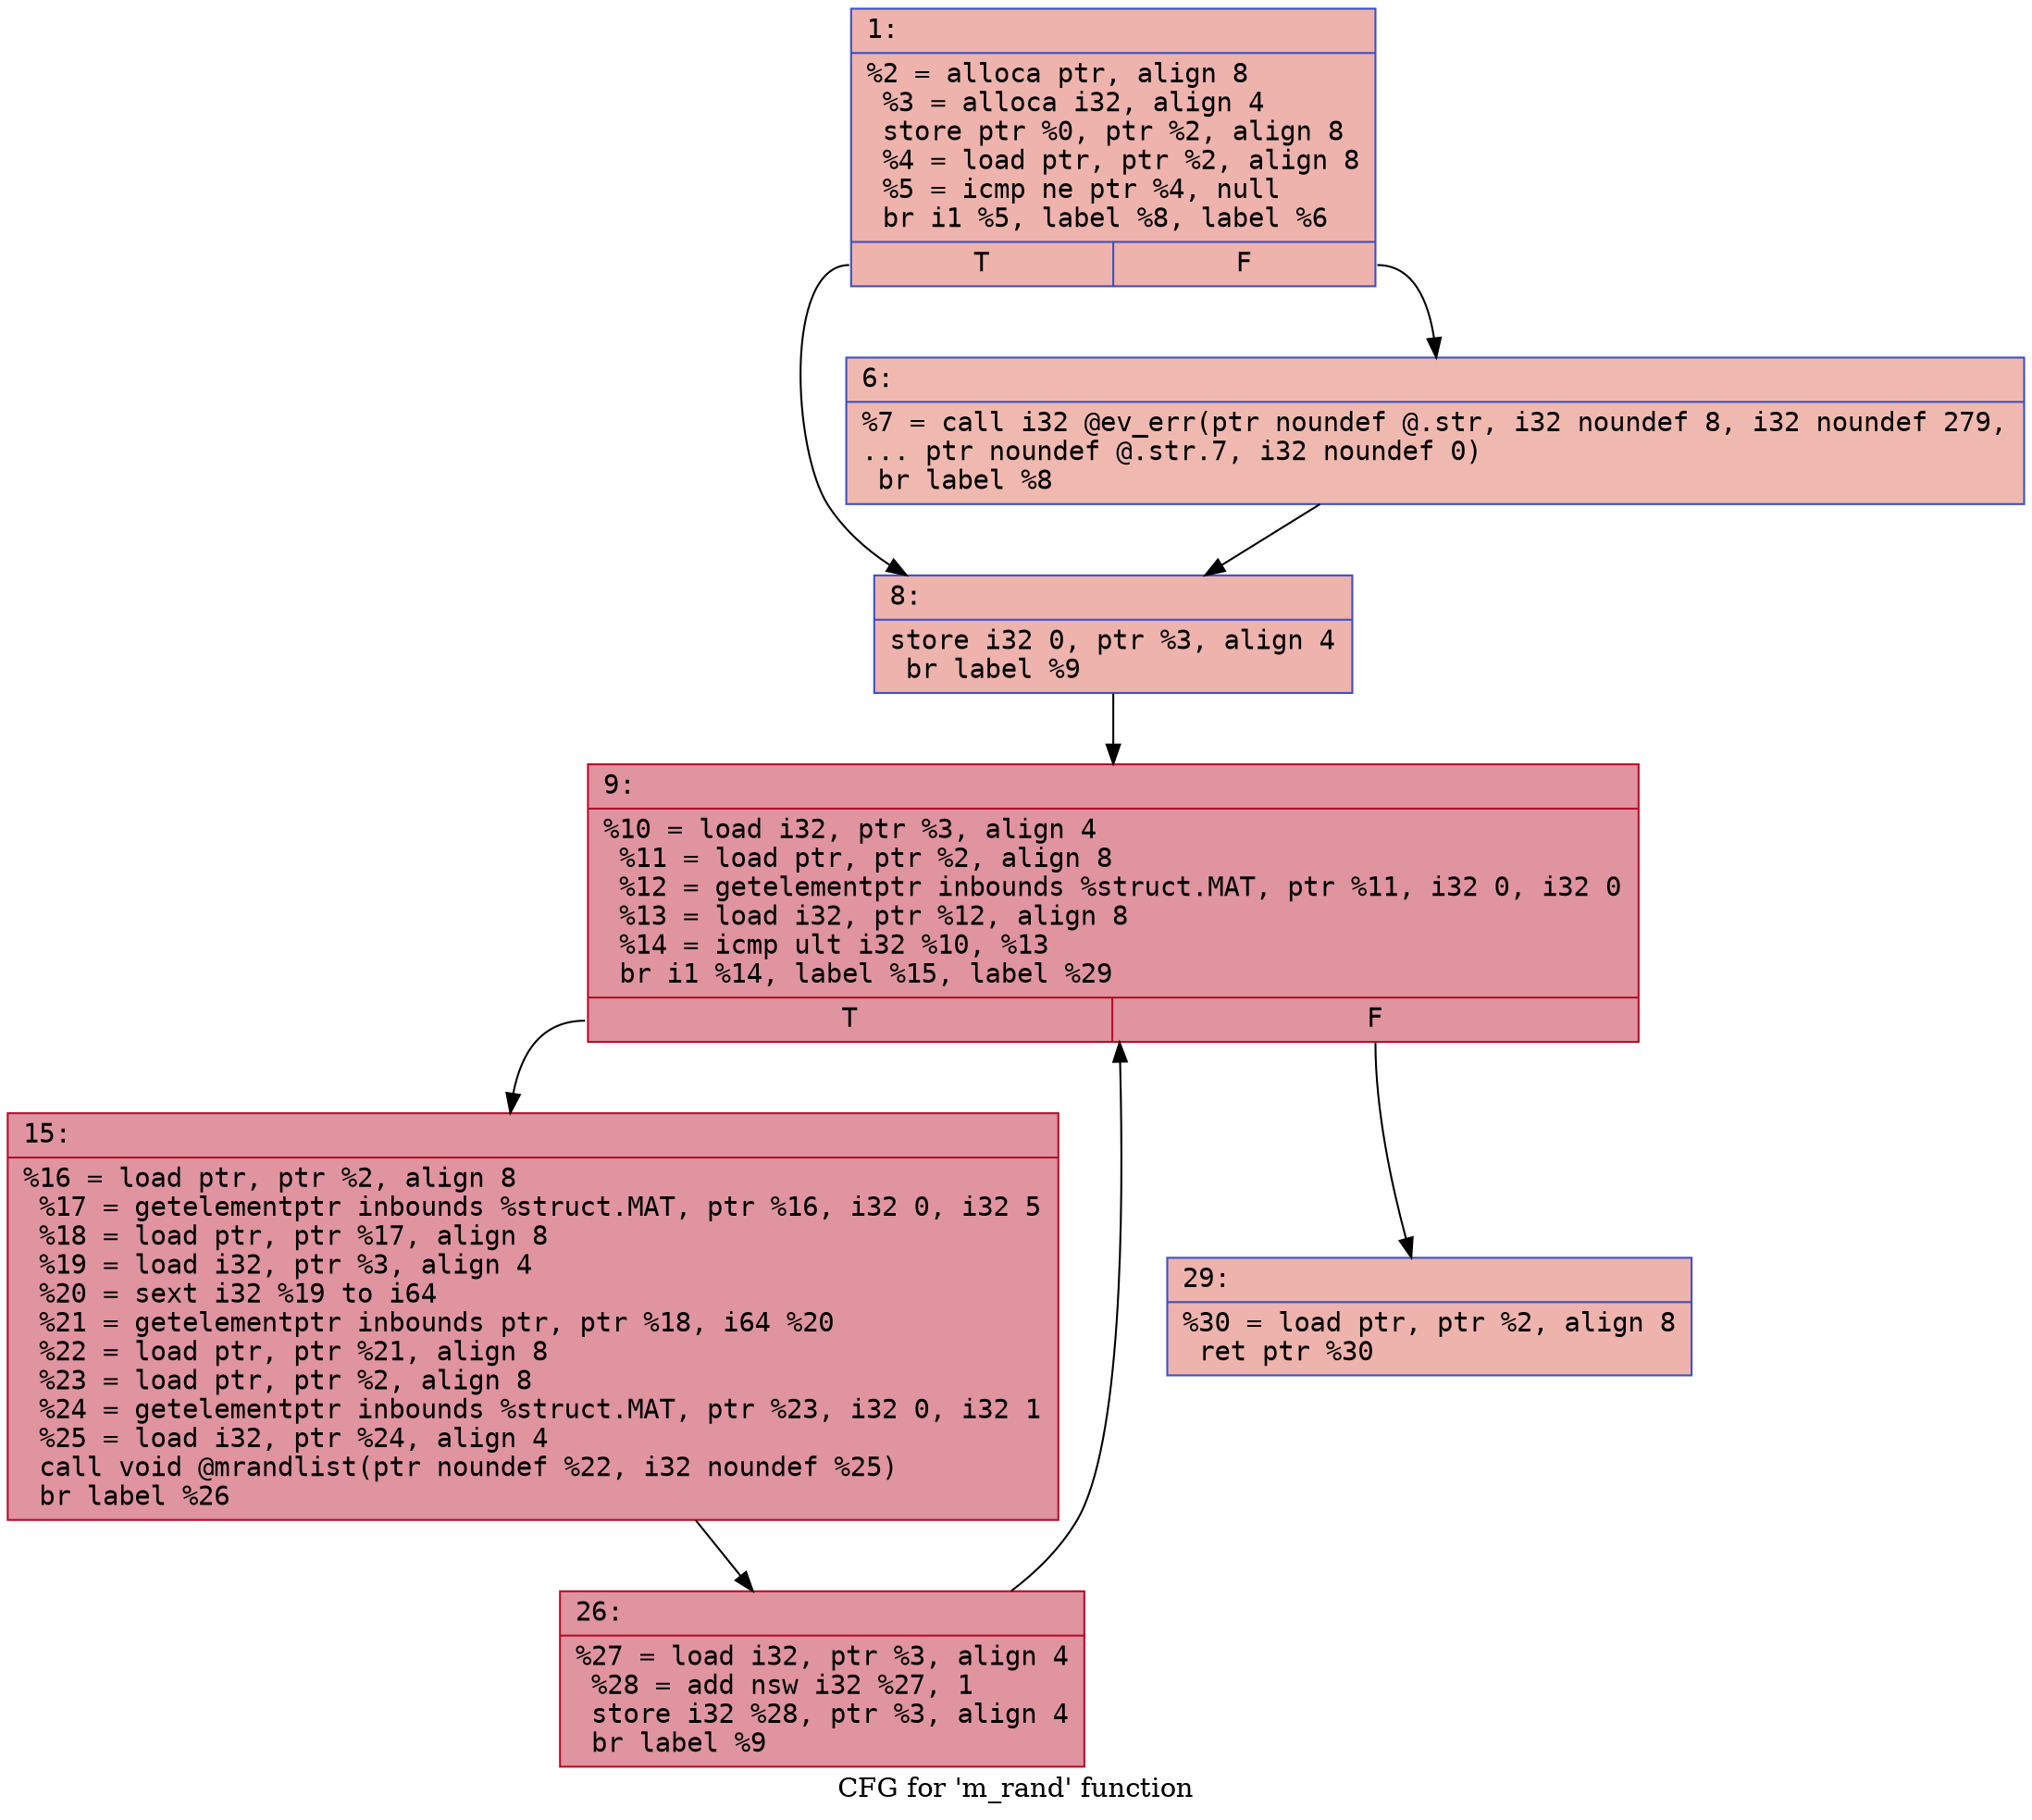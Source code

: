 digraph "CFG for 'm_rand' function" {
	label="CFG for 'm_rand' function";

	Node0x600000611fe0 [shape=record,color="#3d50c3ff", style=filled, fillcolor="#d6524470" fontname="Courier",label="{1:\l|  %2 = alloca ptr, align 8\l  %3 = alloca i32, align 4\l  store ptr %0, ptr %2, align 8\l  %4 = load ptr, ptr %2, align 8\l  %5 = icmp ne ptr %4, null\l  br i1 %5, label %8, label %6\l|{<s0>T|<s1>F}}"];
	Node0x600000611fe0:s0 -> Node0x600000612080[tooltip="1 -> 8\nProbability 62.50%" ];
	Node0x600000611fe0:s1 -> Node0x600000612030[tooltip="1 -> 6\nProbability 37.50%" ];
	Node0x600000612030 [shape=record,color="#3d50c3ff", style=filled, fillcolor="#de614d70" fontname="Courier",label="{6:\l|  %7 = call i32 @ev_err(ptr noundef @.str, i32 noundef 8, i32 noundef 279,\l... ptr noundef @.str.7, i32 noundef 0)\l  br label %8\l}"];
	Node0x600000612030 -> Node0x600000612080[tooltip="6 -> 8\nProbability 100.00%" ];
	Node0x600000612080 [shape=record,color="#3d50c3ff", style=filled, fillcolor="#d6524470" fontname="Courier",label="{8:\l|  store i32 0, ptr %3, align 4\l  br label %9\l}"];
	Node0x600000612080 -> Node0x6000006120d0[tooltip="8 -> 9\nProbability 100.00%" ];
	Node0x6000006120d0 [shape=record,color="#b70d28ff", style=filled, fillcolor="#b70d2870" fontname="Courier",label="{9:\l|  %10 = load i32, ptr %3, align 4\l  %11 = load ptr, ptr %2, align 8\l  %12 = getelementptr inbounds %struct.MAT, ptr %11, i32 0, i32 0\l  %13 = load i32, ptr %12, align 8\l  %14 = icmp ult i32 %10, %13\l  br i1 %14, label %15, label %29\l|{<s0>T|<s1>F}}"];
	Node0x6000006120d0:s0 -> Node0x600000612120[tooltip="9 -> 15\nProbability 96.88%" ];
	Node0x6000006120d0:s1 -> Node0x6000006121c0[tooltip="9 -> 29\nProbability 3.12%" ];
	Node0x600000612120 [shape=record,color="#b70d28ff", style=filled, fillcolor="#b70d2870" fontname="Courier",label="{15:\l|  %16 = load ptr, ptr %2, align 8\l  %17 = getelementptr inbounds %struct.MAT, ptr %16, i32 0, i32 5\l  %18 = load ptr, ptr %17, align 8\l  %19 = load i32, ptr %3, align 4\l  %20 = sext i32 %19 to i64\l  %21 = getelementptr inbounds ptr, ptr %18, i64 %20\l  %22 = load ptr, ptr %21, align 8\l  %23 = load ptr, ptr %2, align 8\l  %24 = getelementptr inbounds %struct.MAT, ptr %23, i32 0, i32 1\l  %25 = load i32, ptr %24, align 4\l  call void @mrandlist(ptr noundef %22, i32 noundef %25)\l  br label %26\l}"];
	Node0x600000612120 -> Node0x600000612170[tooltip="15 -> 26\nProbability 100.00%" ];
	Node0x600000612170 [shape=record,color="#b70d28ff", style=filled, fillcolor="#b70d2870" fontname="Courier",label="{26:\l|  %27 = load i32, ptr %3, align 4\l  %28 = add nsw i32 %27, 1\l  store i32 %28, ptr %3, align 4\l  br label %9\l}"];
	Node0x600000612170 -> Node0x6000006120d0[tooltip="26 -> 9\nProbability 100.00%" ];
	Node0x6000006121c0 [shape=record,color="#3d50c3ff", style=filled, fillcolor="#d6524470" fontname="Courier",label="{29:\l|  %30 = load ptr, ptr %2, align 8\l  ret ptr %30\l}"];
}
